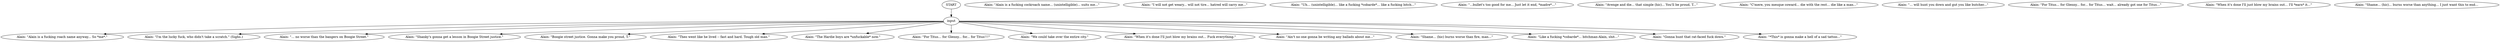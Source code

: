 # WHIRLING F1 / Alain 2 barks post tribunal
# barks for Alain if Titus got shit in tribunal
# ==================================================
digraph G {
	  0 [label="START"];
	  1 [label="input"];
	  2 [label="Alain: \"Alain is a fucking roach name anyway... So *me*.\""];
	  3 [label="Alain: \"I'm the lucky fuck, who didn't take a scratch.\" (Sighs.)"];
	  4 [label="Alain: \"... no worse than the bangers on Boogie Street.\""];
	  5 [label="Alain: \"Alain is a fucking cockroach name... (unintelligible)... suits me...\""];
	  6 [label="Alain: \"Shanky's gonna get a lesson in Boogie Street justice.\""];
	  7 [label="Alain: \"Boogie street justice. Gonna make you proud, T.\""];
	  8 [label="Alain: \"Theo went like he lived -- fast and hard. Tough old man.\""];
	  9 [label="Alain: \"The Hardie boys are *unfuckable* now.\""];
	  11 [label="Alain: \"For Titus... for Glenny... for... for Titus!!!\""];
	  12 [label="Alain: \"We could take over the entire city.\""];
	  13 [label="Alain: \"When it's done I'll just blow my brains out... Fuck everything.\""];
	  14 [label="Alain: \"I will not get weary... will not tire... hatred will carry me...\""];
	  15 [label="Alain: \"Ain't no one gonna be writing any ballads about me...\""];
	  16 [label="Alain: \"Uh... (unintelligible)... like a fucking *cobarde*... like a fucking bitch...\""];
	  17 [label="Alain: \"...bullet's too good for me... Just let it end, *madre*...\""];
	  18 [label="Alain: \"Shame... (hic) burns worse than fire, man...\""];
	  19 [label="Alain: \"Avenge and die... that simple (hic)... You'll be proud, T...\""];
	  20 [label="Alain: \"Like a fucking *cobarde*... bitchman-Alain, shit...\""];
	  21 [label="Alain: \"Gonna hunt that rat-faced fuck down.\""];
	  22 [label="Alain: \"C'mere, you mesque coward... die with the rest... die like a man...\""];
	  23 [label="Alain: \"... will hunt you down and gut you like butcher...\""];
	  24 [label="Alain: \"For Titus... for Glenny... for... for Titus... wait... already got one for Titus...\""];
	  25 [label="Alain: \"When it's done I'll just blow my brains out... I'll *earn* it...\""];
	  26 [label="Alain: \"Shame... (hic)... burns worse than anything... I just want this to end..."];
	  27 [label="Alain: \"*This* is gonna make a hell of a sad tattoo...\""];
	  0 -> 1
	  1 -> 2
	  1 -> 3
	  1 -> 4
	  1 -> 6
	  1 -> 7
	  1 -> 8
	  1 -> 9
	  1 -> 11
	  1 -> 12
	  1 -> 13
	  1 -> 15
	  1 -> 18
	  1 -> 20
	  1 -> 21
	  1 -> 27
}

